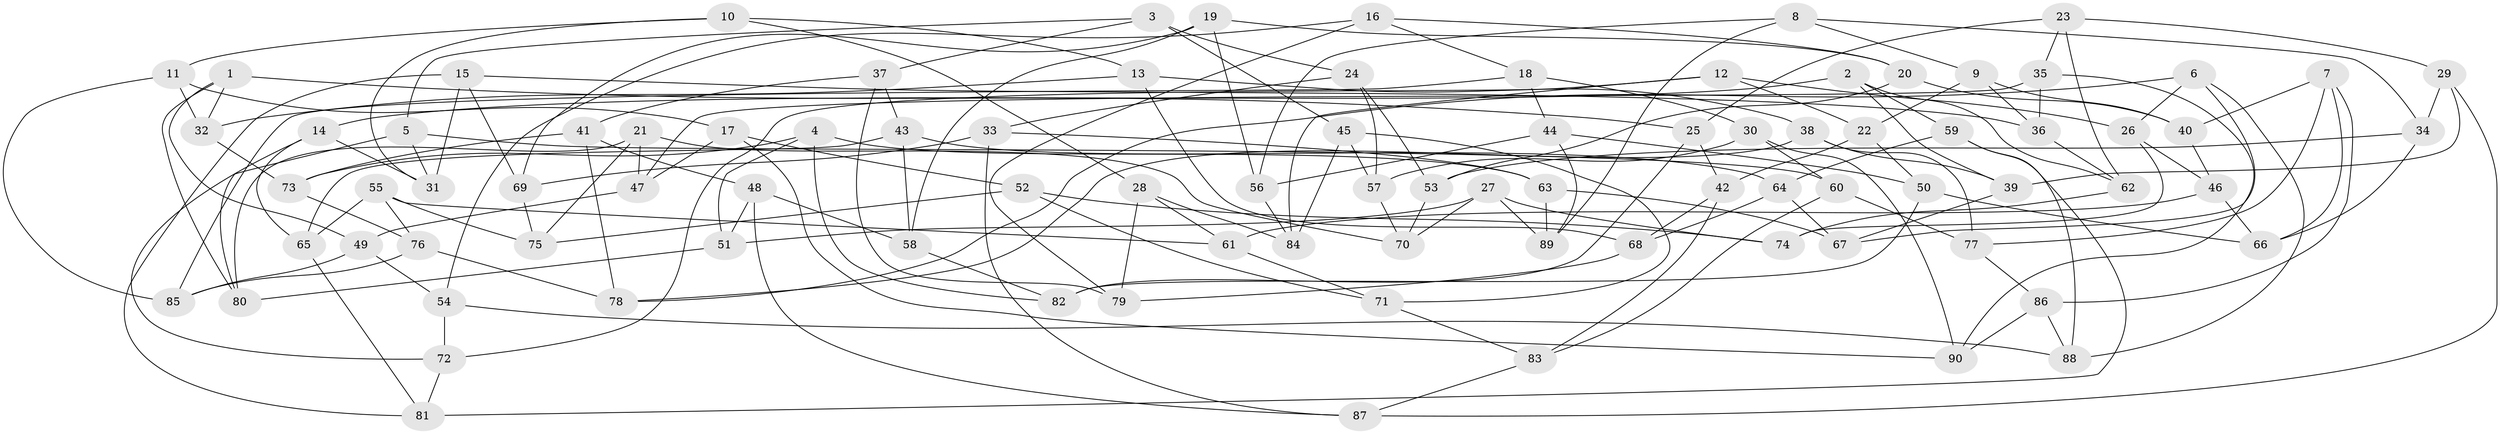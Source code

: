 // coarse degree distribution, {9: 0.14814814814814814, 18: 0.037037037037037035, 6: 0.2222222222222222, 4: 0.2962962962962963, 11: 0.037037037037037035, 10: 0.07407407407407407, 7: 0.037037037037037035, 5: 0.1111111111111111, 3: 0.037037037037037035}
// Generated by graph-tools (version 1.1) at 2025/20/03/04/25 18:20:46]
// undirected, 90 vertices, 180 edges
graph export_dot {
graph [start="1"]
  node [color=gray90,style=filled];
  1;
  2;
  3;
  4;
  5;
  6;
  7;
  8;
  9;
  10;
  11;
  12;
  13;
  14;
  15;
  16;
  17;
  18;
  19;
  20;
  21;
  22;
  23;
  24;
  25;
  26;
  27;
  28;
  29;
  30;
  31;
  32;
  33;
  34;
  35;
  36;
  37;
  38;
  39;
  40;
  41;
  42;
  43;
  44;
  45;
  46;
  47;
  48;
  49;
  50;
  51;
  52;
  53;
  54;
  55;
  56;
  57;
  58;
  59;
  60;
  61;
  62;
  63;
  64;
  65;
  66;
  67;
  68;
  69;
  70;
  71;
  72;
  73;
  74;
  75;
  76;
  77;
  78;
  79;
  80;
  81;
  82;
  83;
  84;
  85;
  86;
  87;
  88;
  89;
  90;
  1 -- 49;
  1 -- 25;
  1 -- 80;
  1 -- 32;
  2 -- 59;
  2 -- 39;
  2 -- 14;
  2 -- 62;
  3 -- 24;
  3 -- 5;
  3 -- 37;
  3 -- 45;
  4 -- 82;
  4 -- 51;
  4 -- 63;
  4 -- 73;
  5 -- 60;
  5 -- 31;
  5 -- 80;
  6 -- 88;
  6 -- 78;
  6 -- 67;
  6 -- 26;
  7 -- 86;
  7 -- 40;
  7 -- 77;
  7 -- 66;
  8 -- 34;
  8 -- 9;
  8 -- 89;
  8 -- 56;
  9 -- 22;
  9 -- 40;
  9 -- 36;
  10 -- 13;
  10 -- 28;
  10 -- 11;
  10 -- 31;
  11 -- 85;
  11 -- 17;
  11 -- 32;
  12 -- 22;
  12 -- 72;
  12 -- 84;
  12 -- 26;
  13 -- 38;
  13 -- 68;
  13 -- 32;
  14 -- 72;
  14 -- 65;
  14 -- 31;
  15 -- 36;
  15 -- 81;
  15 -- 31;
  15 -- 69;
  16 -- 54;
  16 -- 18;
  16 -- 20;
  16 -- 79;
  17 -- 52;
  17 -- 47;
  17 -- 90;
  18 -- 44;
  18 -- 30;
  18 -- 85;
  19 -- 58;
  19 -- 56;
  19 -- 69;
  19 -- 20;
  20 -- 53;
  20 -- 40;
  21 -- 47;
  21 -- 75;
  21 -- 70;
  21 -- 80;
  22 -- 42;
  22 -- 50;
  23 -- 35;
  23 -- 29;
  23 -- 62;
  23 -- 25;
  24 -- 57;
  24 -- 53;
  24 -- 33;
  25 -- 42;
  25 -- 82;
  26 -- 74;
  26 -- 46;
  27 -- 74;
  27 -- 89;
  27 -- 51;
  27 -- 70;
  28 -- 84;
  28 -- 79;
  28 -- 61;
  29 -- 39;
  29 -- 34;
  29 -- 87;
  30 -- 57;
  30 -- 90;
  30 -- 60;
  32 -- 73;
  33 -- 87;
  33 -- 69;
  33 -- 63;
  34 -- 66;
  34 -- 53;
  35 -- 36;
  35 -- 90;
  35 -- 47;
  36 -- 62;
  37 -- 41;
  37 -- 79;
  37 -- 43;
  38 -- 39;
  38 -- 78;
  38 -- 77;
  39 -- 67;
  40 -- 46;
  41 -- 48;
  41 -- 78;
  41 -- 73;
  42 -- 68;
  42 -- 83;
  43 -- 65;
  43 -- 58;
  43 -- 64;
  44 -- 56;
  44 -- 50;
  44 -- 89;
  45 -- 84;
  45 -- 57;
  45 -- 71;
  46 -- 61;
  46 -- 66;
  47 -- 49;
  48 -- 51;
  48 -- 58;
  48 -- 87;
  49 -- 54;
  49 -- 85;
  50 -- 66;
  50 -- 82;
  51 -- 80;
  52 -- 71;
  52 -- 75;
  52 -- 74;
  53 -- 70;
  54 -- 72;
  54 -- 88;
  55 -- 75;
  55 -- 61;
  55 -- 65;
  55 -- 76;
  56 -- 84;
  57 -- 70;
  58 -- 82;
  59 -- 64;
  59 -- 81;
  59 -- 88;
  60 -- 77;
  60 -- 83;
  61 -- 71;
  62 -- 74;
  63 -- 89;
  63 -- 67;
  64 -- 67;
  64 -- 68;
  65 -- 81;
  68 -- 79;
  69 -- 75;
  71 -- 83;
  72 -- 81;
  73 -- 76;
  76 -- 85;
  76 -- 78;
  77 -- 86;
  83 -- 87;
  86 -- 88;
  86 -- 90;
}
